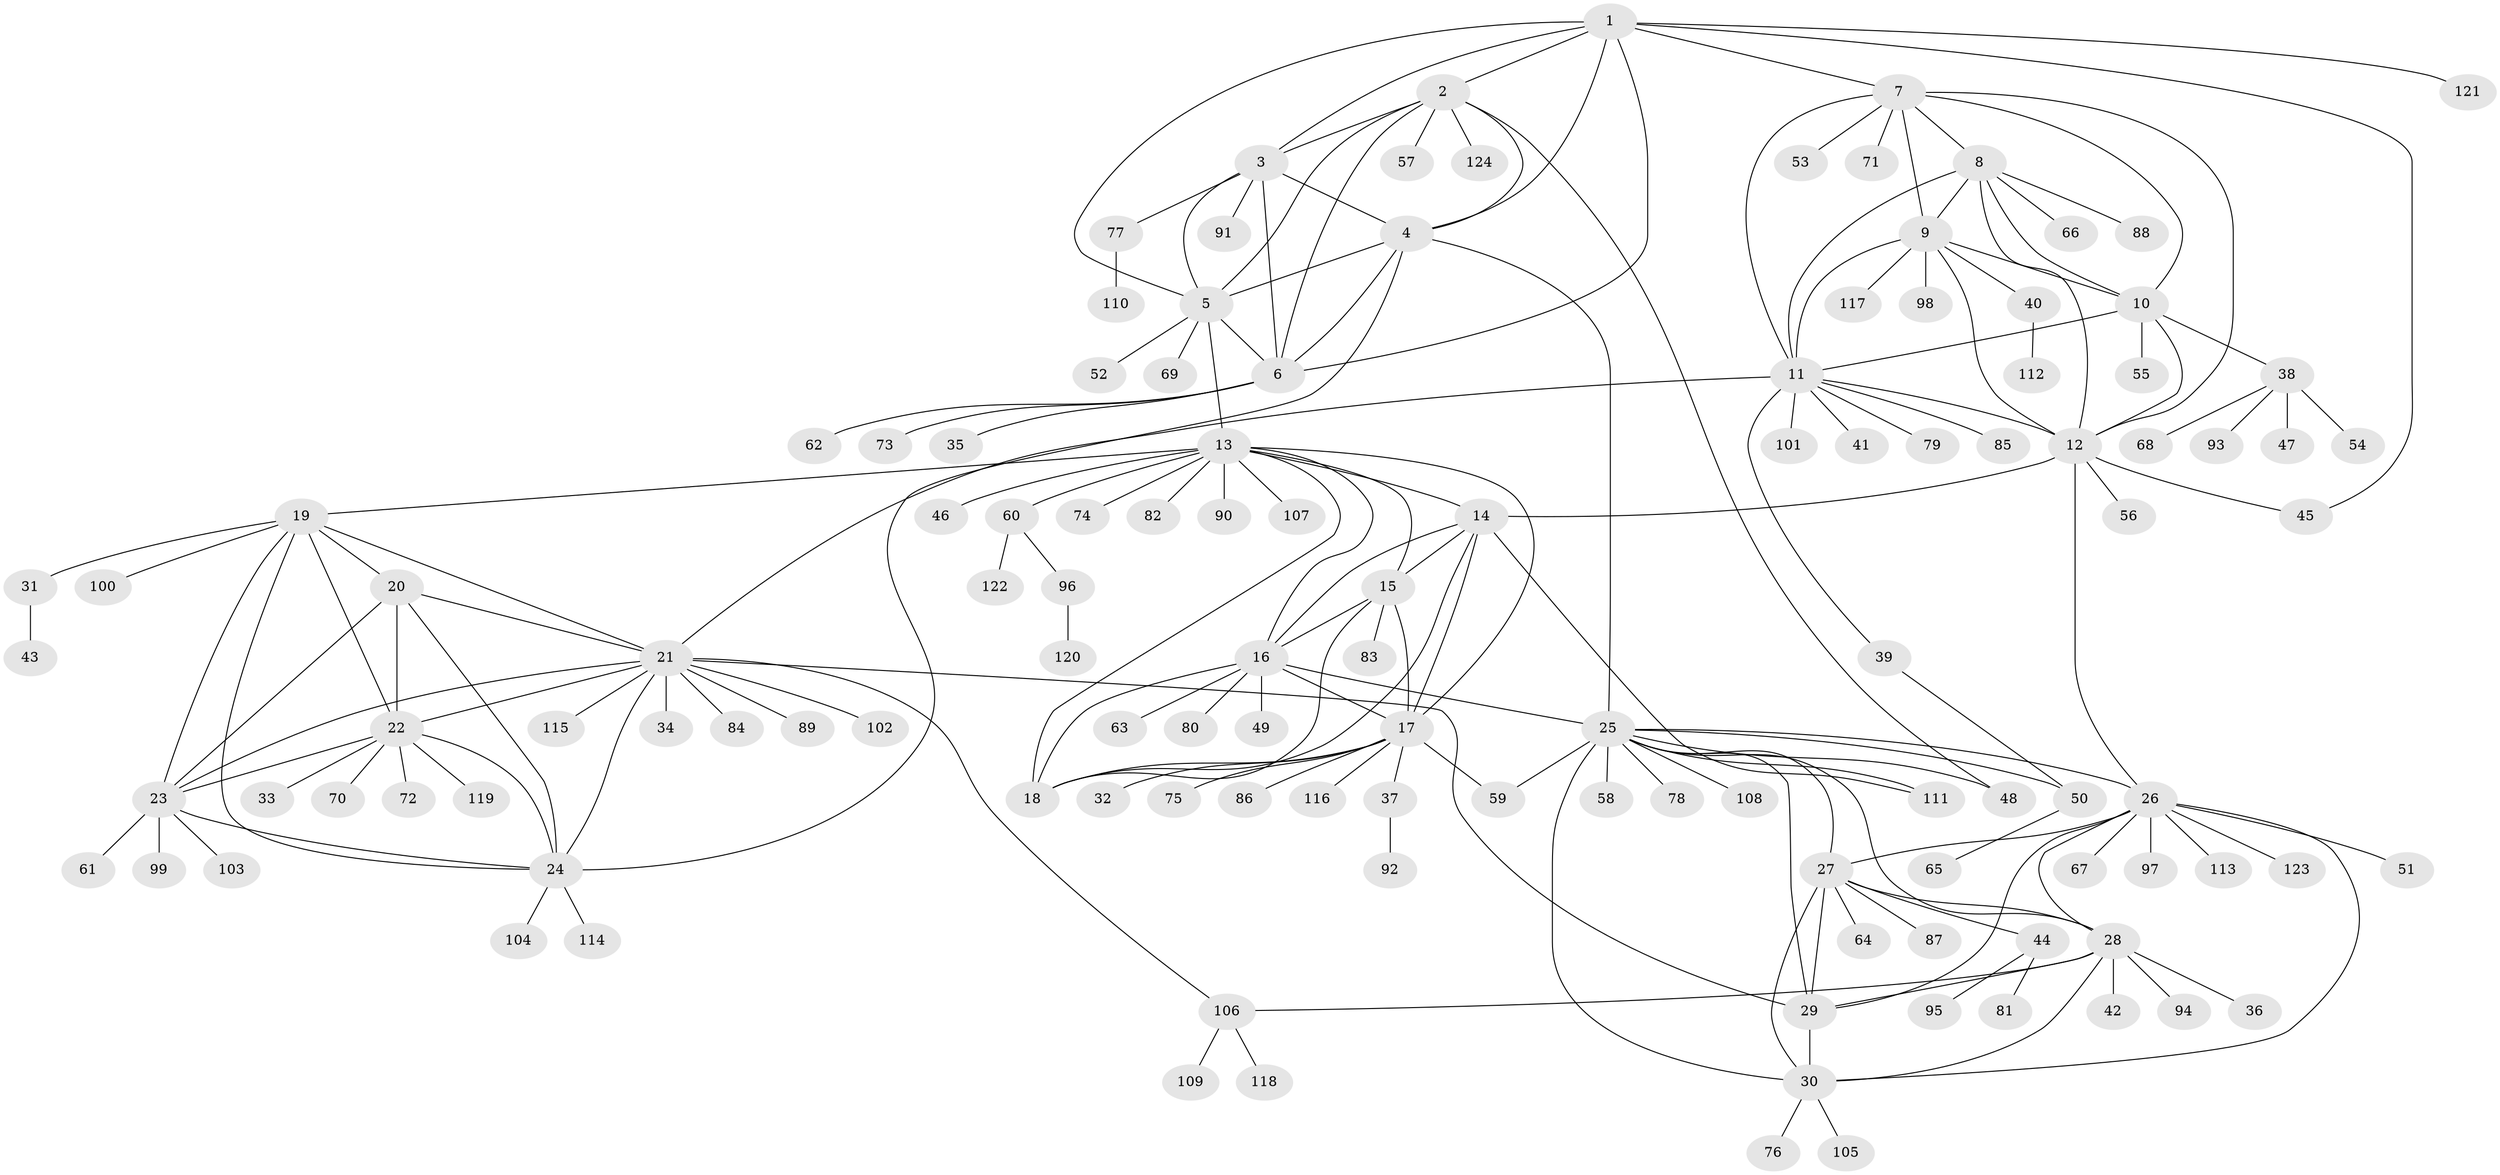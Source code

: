 // Generated by graph-tools (version 1.1) at 2025/02/03/09/25 03:02:38]
// undirected, 124 vertices, 185 edges
graph export_dot {
graph [start="1"]
  node [color=gray90,style=filled];
  1;
  2;
  3;
  4;
  5;
  6;
  7;
  8;
  9;
  10;
  11;
  12;
  13;
  14;
  15;
  16;
  17;
  18;
  19;
  20;
  21;
  22;
  23;
  24;
  25;
  26;
  27;
  28;
  29;
  30;
  31;
  32;
  33;
  34;
  35;
  36;
  37;
  38;
  39;
  40;
  41;
  42;
  43;
  44;
  45;
  46;
  47;
  48;
  49;
  50;
  51;
  52;
  53;
  54;
  55;
  56;
  57;
  58;
  59;
  60;
  61;
  62;
  63;
  64;
  65;
  66;
  67;
  68;
  69;
  70;
  71;
  72;
  73;
  74;
  75;
  76;
  77;
  78;
  79;
  80;
  81;
  82;
  83;
  84;
  85;
  86;
  87;
  88;
  89;
  90;
  91;
  92;
  93;
  94;
  95;
  96;
  97;
  98;
  99;
  100;
  101;
  102;
  103;
  104;
  105;
  106;
  107;
  108;
  109;
  110;
  111;
  112;
  113;
  114;
  115;
  116;
  117;
  118;
  119;
  120;
  121;
  122;
  123;
  124;
  1 -- 2;
  1 -- 3;
  1 -- 4;
  1 -- 5;
  1 -- 6;
  1 -- 7;
  1 -- 45;
  1 -- 121;
  2 -- 3;
  2 -- 4;
  2 -- 5;
  2 -- 6;
  2 -- 48;
  2 -- 57;
  2 -- 124;
  3 -- 4;
  3 -- 5;
  3 -- 6;
  3 -- 77;
  3 -- 91;
  4 -- 5;
  4 -- 6;
  4 -- 24;
  4 -- 25;
  5 -- 6;
  5 -- 13;
  5 -- 52;
  5 -- 69;
  6 -- 35;
  6 -- 62;
  6 -- 73;
  7 -- 8;
  7 -- 9;
  7 -- 10;
  7 -- 11;
  7 -- 12;
  7 -- 53;
  7 -- 71;
  8 -- 9;
  8 -- 10;
  8 -- 11;
  8 -- 12;
  8 -- 66;
  8 -- 88;
  9 -- 10;
  9 -- 11;
  9 -- 12;
  9 -- 40;
  9 -- 98;
  9 -- 117;
  10 -- 11;
  10 -- 12;
  10 -- 38;
  10 -- 55;
  11 -- 12;
  11 -- 21;
  11 -- 39;
  11 -- 41;
  11 -- 79;
  11 -- 85;
  11 -- 101;
  12 -- 14;
  12 -- 26;
  12 -- 45;
  12 -- 56;
  13 -- 14;
  13 -- 15;
  13 -- 16;
  13 -- 17;
  13 -- 18;
  13 -- 19;
  13 -- 46;
  13 -- 60;
  13 -- 74;
  13 -- 82;
  13 -- 90;
  13 -- 107;
  14 -- 15;
  14 -- 16;
  14 -- 17;
  14 -- 18;
  14 -- 111;
  15 -- 16;
  15 -- 17;
  15 -- 18;
  15 -- 83;
  16 -- 17;
  16 -- 18;
  16 -- 25;
  16 -- 49;
  16 -- 63;
  16 -- 80;
  17 -- 18;
  17 -- 32;
  17 -- 37;
  17 -- 59;
  17 -- 75;
  17 -- 86;
  17 -- 116;
  19 -- 20;
  19 -- 21;
  19 -- 22;
  19 -- 23;
  19 -- 24;
  19 -- 31;
  19 -- 100;
  20 -- 21;
  20 -- 22;
  20 -- 23;
  20 -- 24;
  21 -- 22;
  21 -- 23;
  21 -- 24;
  21 -- 29;
  21 -- 34;
  21 -- 84;
  21 -- 89;
  21 -- 102;
  21 -- 106;
  21 -- 115;
  22 -- 23;
  22 -- 24;
  22 -- 33;
  22 -- 70;
  22 -- 72;
  22 -- 119;
  23 -- 24;
  23 -- 61;
  23 -- 99;
  23 -- 103;
  24 -- 104;
  24 -- 114;
  25 -- 26;
  25 -- 27;
  25 -- 28;
  25 -- 29;
  25 -- 30;
  25 -- 48;
  25 -- 50;
  25 -- 58;
  25 -- 59;
  25 -- 78;
  25 -- 108;
  25 -- 111;
  26 -- 27;
  26 -- 28;
  26 -- 29;
  26 -- 30;
  26 -- 51;
  26 -- 67;
  26 -- 97;
  26 -- 113;
  26 -- 123;
  27 -- 28;
  27 -- 29;
  27 -- 30;
  27 -- 44;
  27 -- 64;
  27 -- 87;
  28 -- 29;
  28 -- 30;
  28 -- 36;
  28 -- 42;
  28 -- 94;
  28 -- 106;
  29 -- 30;
  30 -- 76;
  30 -- 105;
  31 -- 43;
  37 -- 92;
  38 -- 47;
  38 -- 54;
  38 -- 68;
  38 -- 93;
  39 -- 50;
  40 -- 112;
  44 -- 81;
  44 -- 95;
  50 -- 65;
  60 -- 96;
  60 -- 122;
  77 -- 110;
  96 -- 120;
  106 -- 109;
  106 -- 118;
}
